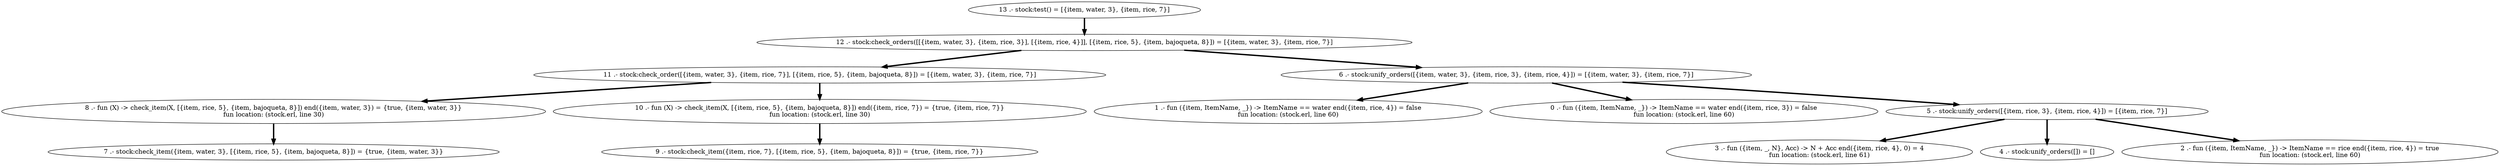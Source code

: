 digraph PDG {
13 [shape=ellipse, label="13 .- stock:test() = [{item, water, 3}, {item, rice, 7}]"];
8 [shape=ellipse, label="8 .- fun (X) -> check_item(X, [{item, rice, 5}, {item, bajoqueta, 8}]) end({item, water, 3}) = {true, {item, water, 3}}\lfun location: (stock.erl, line 30)"];
11 [shape=ellipse, label="11 .- stock:check_order([{item, water, 3}, {item, rice, 7}], [{item, rice, 5}, {item, bajoqueta, 8}]) = [{item, water, 3}, {item, rice, 7}]"];
1 [shape=ellipse, label="1 .- fun ({item, ItemName, _}) -> ItemName == water end({item, rice, 4}) = false\lfun location: (stock.erl, line 60)"];
12 [shape=ellipse, label="12 .- stock:check_orders([[{item, water, 3}, {item, rice, 3}], [{item, rice, 4}]], [{item, rice, 5}, {item, bajoqueta, 8}]) = [{item, water, 3}, {item, rice, 7}]"];
7 [shape=ellipse, label="7 .- stock:check_item({item, water, 3}, [{item, rice, 5}, {item, bajoqueta, 8}]) = {true, {item, water, 3}}"];
3 [shape=ellipse, label="3 .- fun ({item, _, N}, Acc) -> N + Acc end({item, rice, 4}, 0) = 4\lfun location: (stock.erl, line 61)"];
10 [shape=ellipse, label="10 .- fun (X) -> check_item(X, [{item, rice, 5}, {item, bajoqueta, 8}]) end({item, rice, 7}) = {true, {item, rice, 7}}\lfun location: (stock.erl, line 30)"];
9 [shape=ellipse, label="9 .- stock:check_item({item, rice, 7}, [{item, rice, 5}, {item, bajoqueta, 8}]) = {true, {item, rice, 7}}"];
4 [shape=ellipse, label="4 .- stock:unify_orders([]) = []"];
0 [shape=ellipse, label="0 .- fun ({item, ItemName, _}) -> ItemName == water end({item, rice, 3}) = false\lfun location: (stock.erl, line 60)"];
6 [shape=ellipse, label="6 .- stock:unify_orders([{item, water, 3}, {item, rice, 3}, {item, rice, 4}]) = [{item, water, 3}, {item, rice, 7}]"];
2 [shape=ellipse, label="2 .- fun ({item, ItemName, _}) -> ItemName == rice end({item, rice, 4}) = true\lfun location: (stock.erl, line 60)"];
5 [shape=ellipse, label="5 .- stock:unify_orders([{item, rice, 3}, {item, rice, 4}]) = [{item, rice, 7}]"];
13 -> 12 [color=black, penwidth=3];
8 -> 7 [color=black, penwidth=3];
11 -> 10 [color=black, penwidth=3];
11 -> 8 [color=black, penwidth=3];
12 -> 11 [color=black, penwidth=3];
12 -> 6 [color=black, penwidth=3];
10 -> 9 [color=black, penwidth=3];
6 -> 5 [color=black, penwidth=3];
6 -> 1 [color=black, penwidth=3];
6 -> 0 [color=black, penwidth=3];
5 -> 4 [color=black, penwidth=3];
5 -> 3 [color=black, penwidth=3];
5 -> 2 [color=black, penwidth=3];
}